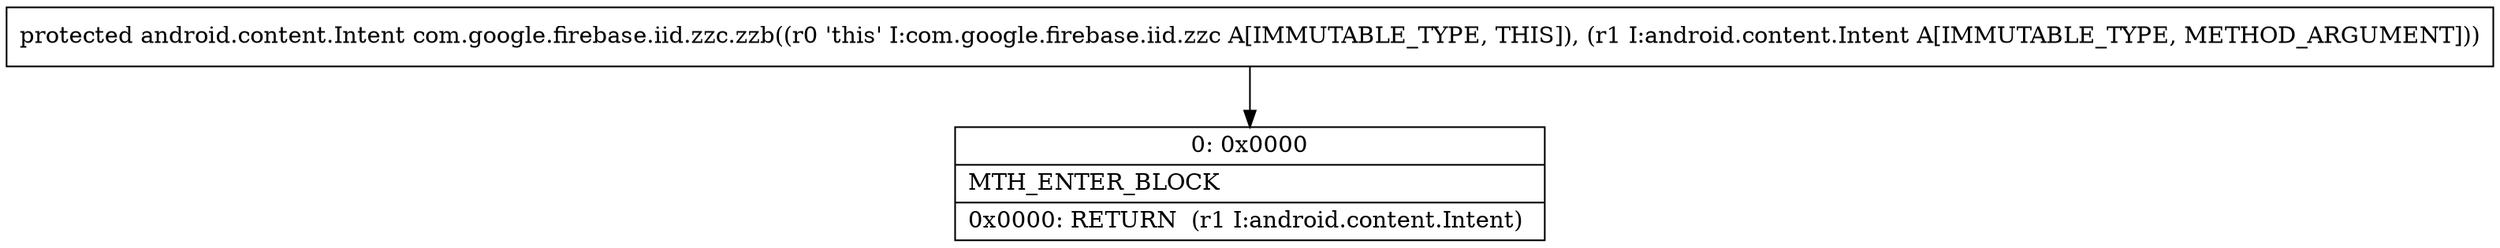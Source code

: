 digraph "CFG forcom.google.firebase.iid.zzc.zzb(Landroid\/content\/Intent;)Landroid\/content\/Intent;" {
Node_0 [shape=record,label="{0\:\ 0x0000|MTH_ENTER_BLOCK\l|0x0000: RETURN  (r1 I:android.content.Intent) \l}"];
MethodNode[shape=record,label="{protected android.content.Intent com.google.firebase.iid.zzc.zzb((r0 'this' I:com.google.firebase.iid.zzc A[IMMUTABLE_TYPE, THIS]), (r1 I:android.content.Intent A[IMMUTABLE_TYPE, METHOD_ARGUMENT])) }"];
MethodNode -> Node_0;
}

